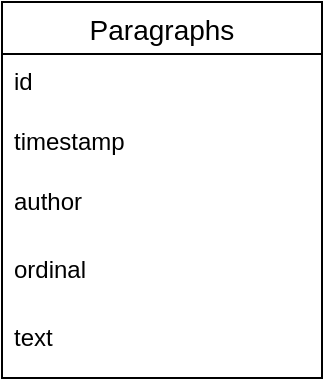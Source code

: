 <mxfile version="15.5.4" type="embed"><diagram id="R2lEEEUBdFMjLlhIrx00" name="Page-1"><mxGraphModel dx="899" dy="400" grid="1" gridSize="10" guides="1" tooltips="1" connect="1" arrows="1" fold="1" page="1" pageScale="1" pageWidth="850" pageHeight="1100" math="0" shadow="0" extFonts="Permanent Marker^https://fonts.googleapis.com/css?family=Permanent+Marker"><root><mxCell id="0"/><mxCell id="1" parent="0"/><mxCell id="wWqlGiYWKjNsTNU5to8U-2" value="Paragraphs" style="swimlane;fontStyle=0;childLayout=stackLayout;horizontal=1;startSize=26;horizontalStack=0;resizeParent=1;resizeParentMax=0;resizeLast=0;collapsible=1;marginBottom=0;align=center;fontSize=14;" parent="1" vertex="1"><mxGeometry x="40" y="320" width="160" height="188" as="geometry"/></mxCell><mxCell id="wWqlGiYWKjNsTNU5to8U-3" value="id" style="text;strokeColor=none;fillColor=none;spacingLeft=4;spacingRight=4;overflow=hidden;rotatable=0;points=[[0,0.5],[1,0.5]];portConstraint=eastwest;fontSize=12;" parent="wWqlGiYWKjNsTNU5to8U-2" vertex="1"><mxGeometry y="26" width="160" height="30" as="geometry"/></mxCell><mxCell id="wWqlGiYWKjNsTNU5to8U-4" value="timestamp" style="text;strokeColor=none;fillColor=none;spacingLeft=4;spacingRight=4;overflow=hidden;rotatable=0;points=[[0,0.5],[1,0.5]];portConstraint=eastwest;fontSize=12;" parent="wWqlGiYWKjNsTNU5to8U-2" vertex="1"><mxGeometry y="56" width="160" height="30" as="geometry"/></mxCell><mxCell id="wWqlGiYWKjNsTNU5to8U-5" value="author" style="text;strokeColor=none;fillColor=none;spacingLeft=4;spacingRight=4;overflow=hidden;rotatable=0;points=[[0,0.5],[1,0.5]];portConstraint=eastwest;fontSize=12;" parent="wWqlGiYWKjNsTNU5to8U-2" vertex="1"><mxGeometry y="86" width="160" height="34" as="geometry"/></mxCell><mxCell id="wWqlGiYWKjNsTNU5to8U-6" value="ordinal" style="text;strokeColor=none;fillColor=none;spacingLeft=4;spacingRight=4;overflow=hidden;rotatable=0;points=[[0,0.5],[1,0.5]];portConstraint=eastwest;fontSize=12;" parent="wWqlGiYWKjNsTNU5to8U-2" vertex="1"><mxGeometry y="120" width="160" height="34" as="geometry"/></mxCell><mxCell id="wWqlGiYWKjNsTNU5to8U-7" value="text" style="text;strokeColor=none;fillColor=none;spacingLeft=4;spacingRight=4;overflow=hidden;rotatable=0;points=[[0,0.5],[1,0.5]];portConstraint=eastwest;fontSize=12;" parent="wWqlGiYWKjNsTNU5to8U-2" vertex="1"><mxGeometry y="154" width="160" height="34" as="geometry"/></mxCell></root></mxGraphModel></diagram></mxfile>